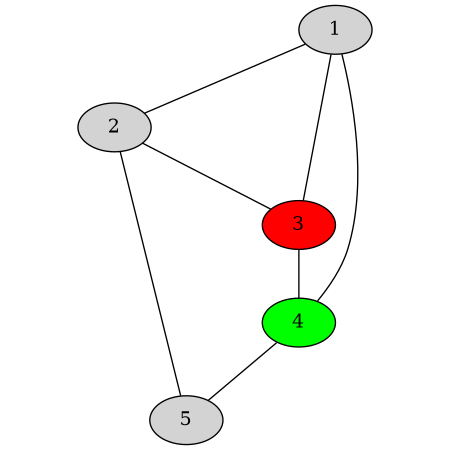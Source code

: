 digraph {
    size="3,3" ratio=fill;
    edge [arrowhead=none,arrowtail=none];
    node [style=filled];
    1
    2
    3 [fillcolor = red]
    4 [fillcolor = green]
    5
    1 -> 2
    2 -> 3
    1 -> 3
    3 -> 4
    1 -> 4
    4 -> 5
    5 -> 2
}